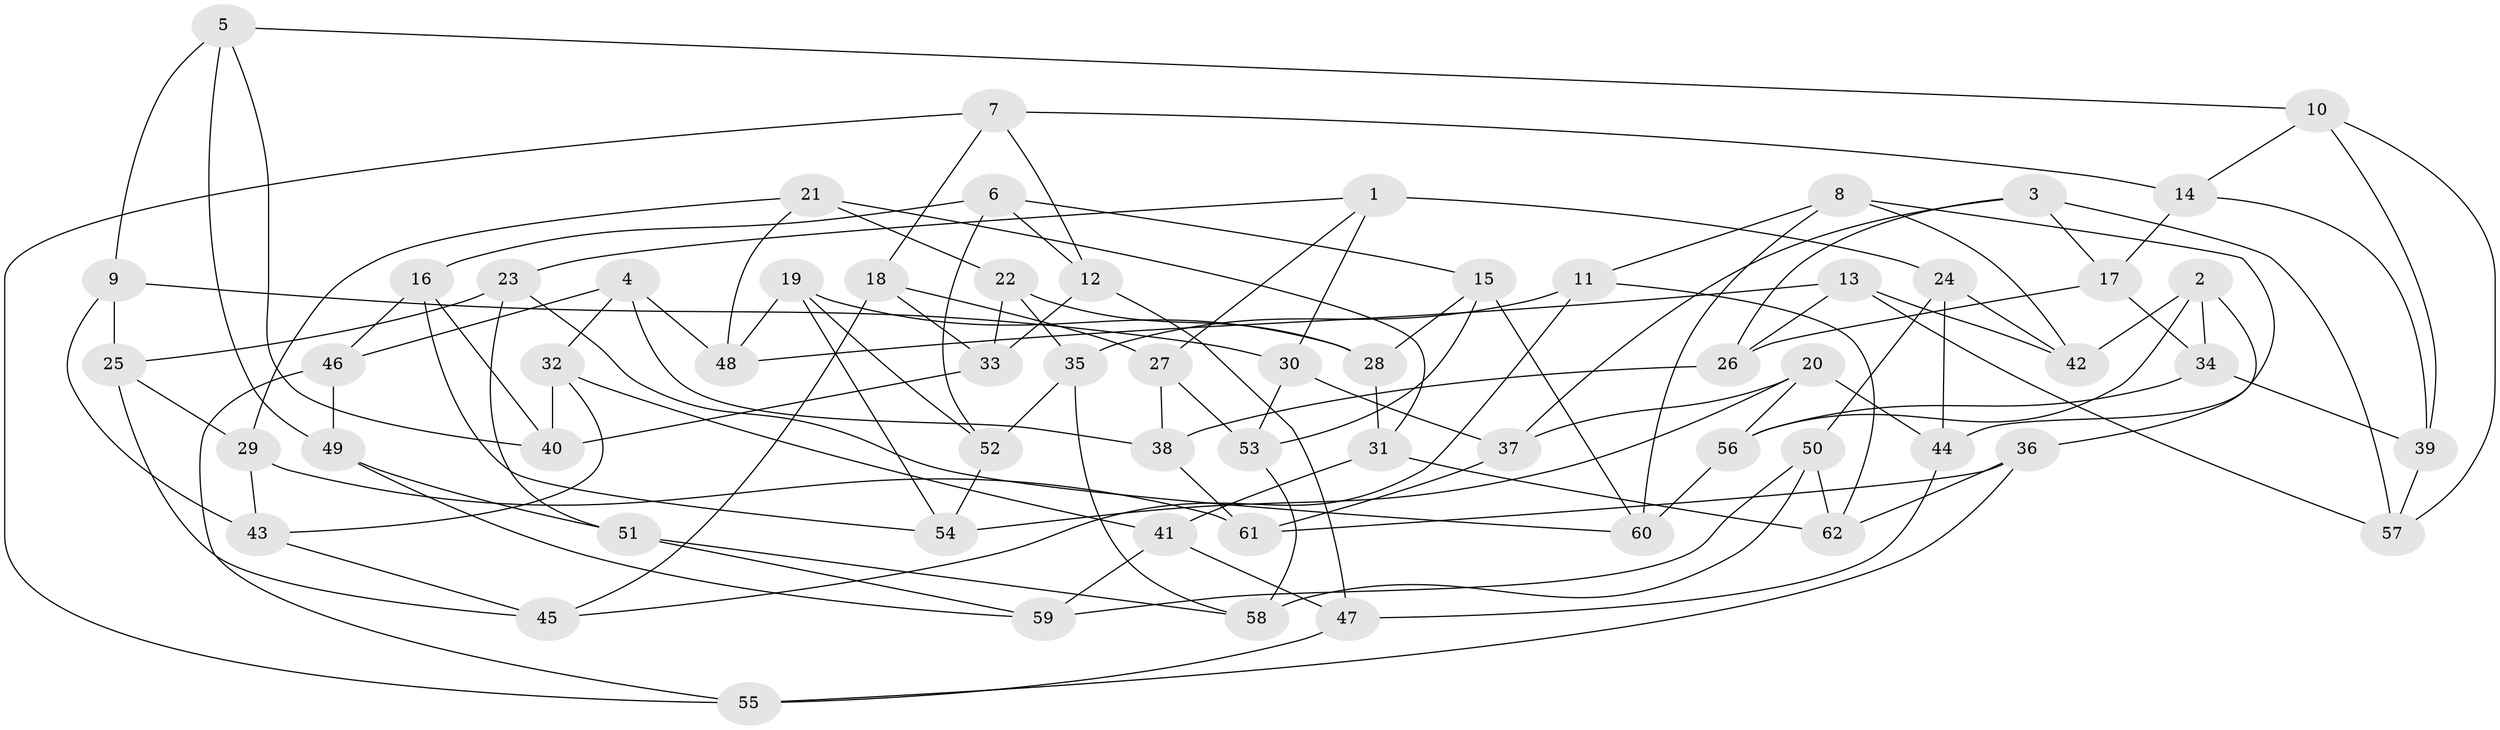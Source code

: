 // coarse degree distribution, {9: 0.08333333333333333, 7: 0.125, 4: 0.375, 8: 0.125, 12: 0.041666666666666664, 11: 0.041666666666666664, 10: 0.041666666666666664, 6: 0.08333333333333333, 5: 0.041666666666666664, 3: 0.041666666666666664}
// Generated by graph-tools (version 1.1) at 2025/20/03/04/25 18:20:33]
// undirected, 62 vertices, 124 edges
graph export_dot {
graph [start="1"]
  node [color=gray90,style=filled];
  1;
  2;
  3;
  4;
  5;
  6;
  7;
  8;
  9;
  10;
  11;
  12;
  13;
  14;
  15;
  16;
  17;
  18;
  19;
  20;
  21;
  22;
  23;
  24;
  25;
  26;
  27;
  28;
  29;
  30;
  31;
  32;
  33;
  34;
  35;
  36;
  37;
  38;
  39;
  40;
  41;
  42;
  43;
  44;
  45;
  46;
  47;
  48;
  49;
  50;
  51;
  52;
  53;
  54;
  55;
  56;
  57;
  58;
  59;
  60;
  61;
  62;
  1 -- 23;
  1 -- 24;
  1 -- 30;
  1 -- 27;
  2 -- 42;
  2 -- 56;
  2 -- 36;
  2 -- 34;
  3 -- 26;
  3 -- 17;
  3 -- 57;
  3 -- 37;
  4 -- 46;
  4 -- 32;
  4 -- 48;
  4 -- 38;
  5 -- 9;
  5 -- 10;
  5 -- 49;
  5 -- 40;
  6 -- 15;
  6 -- 52;
  6 -- 16;
  6 -- 12;
  7 -- 12;
  7 -- 14;
  7 -- 18;
  7 -- 55;
  8 -- 44;
  8 -- 11;
  8 -- 42;
  8 -- 60;
  9 -- 43;
  9 -- 30;
  9 -- 25;
  10 -- 57;
  10 -- 14;
  10 -- 39;
  11 -- 62;
  11 -- 45;
  11 -- 35;
  12 -- 33;
  12 -- 47;
  13 -- 42;
  13 -- 48;
  13 -- 26;
  13 -- 57;
  14 -- 17;
  14 -- 39;
  15 -- 53;
  15 -- 28;
  15 -- 60;
  16 -- 40;
  16 -- 46;
  16 -- 54;
  17 -- 34;
  17 -- 26;
  18 -- 45;
  18 -- 27;
  18 -- 33;
  19 -- 48;
  19 -- 54;
  19 -- 28;
  19 -- 52;
  20 -- 54;
  20 -- 37;
  20 -- 44;
  20 -- 56;
  21 -- 29;
  21 -- 22;
  21 -- 31;
  21 -- 48;
  22 -- 35;
  22 -- 28;
  22 -- 33;
  23 -- 60;
  23 -- 25;
  23 -- 51;
  24 -- 42;
  24 -- 44;
  24 -- 50;
  25 -- 45;
  25 -- 29;
  26 -- 38;
  27 -- 53;
  27 -- 38;
  28 -- 31;
  29 -- 43;
  29 -- 61;
  30 -- 53;
  30 -- 37;
  31 -- 41;
  31 -- 62;
  32 -- 43;
  32 -- 41;
  32 -- 40;
  33 -- 40;
  34 -- 39;
  34 -- 56;
  35 -- 52;
  35 -- 58;
  36 -- 55;
  36 -- 62;
  36 -- 61;
  37 -- 61;
  38 -- 61;
  39 -- 57;
  41 -- 59;
  41 -- 47;
  43 -- 45;
  44 -- 47;
  46 -- 55;
  46 -- 49;
  47 -- 55;
  49 -- 51;
  49 -- 59;
  50 -- 59;
  50 -- 62;
  50 -- 58;
  51 -- 59;
  51 -- 58;
  52 -- 54;
  53 -- 58;
  56 -- 60;
}
